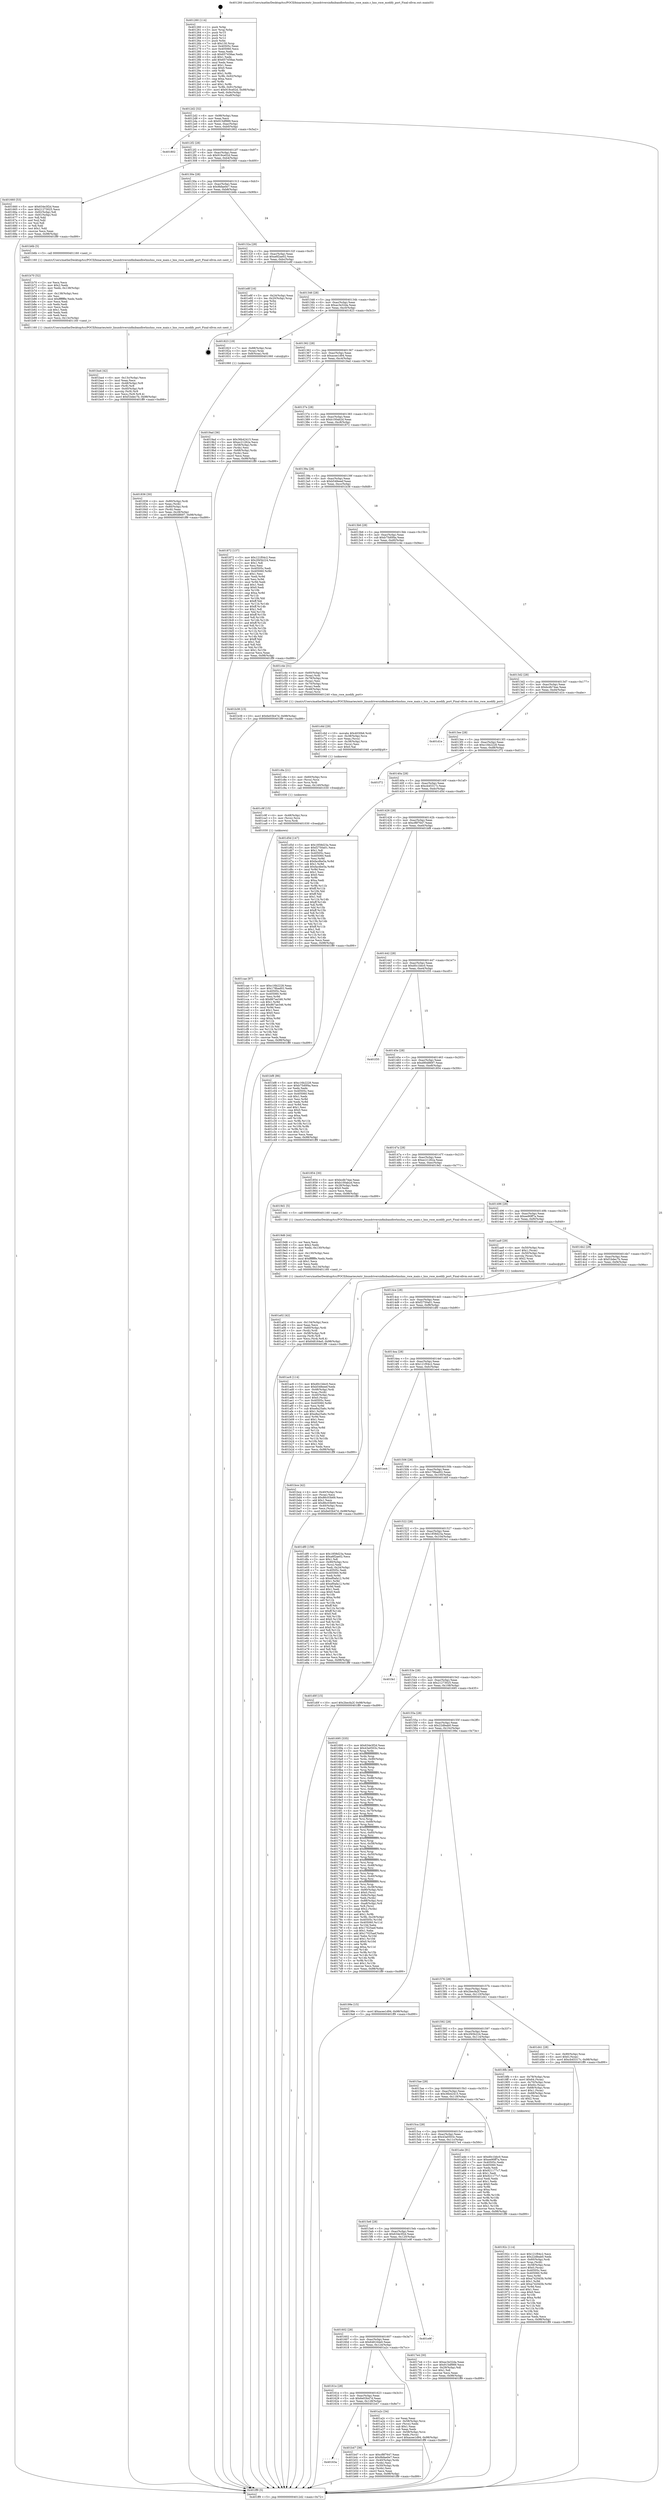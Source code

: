 digraph "0x401260" {
  label = "0x401260 (/mnt/c/Users/mathe/Desktop/tcc/POCII/binaries/extr_linuxdriversinfinibandhwhnshns_roce_main.c_hns_roce_modify_port_Final-ollvm.out::main(0))"
  labelloc = "t"
  node[shape=record]

  Entry [label="",width=0.3,height=0.3,shape=circle,fillcolor=black,style=filled]
  "0x4012d2" [label="{
     0x4012d2 [32]\l
     | [instrs]\l
     &nbsp;&nbsp;0x4012d2 \<+6\>: mov -0x98(%rbp),%eax\l
     &nbsp;&nbsp;0x4012d8 \<+2\>: mov %eax,%ecx\l
     &nbsp;&nbsp;0x4012da \<+6\>: sub $0x915df989,%ecx\l
     &nbsp;&nbsp;0x4012e0 \<+6\>: mov %eax,-0xac(%rbp)\l
     &nbsp;&nbsp;0x4012e6 \<+6\>: mov %ecx,-0xb0(%rbp)\l
     &nbsp;&nbsp;0x4012ec \<+6\>: je 0000000000401802 \<main+0x5a2\>\l
  }"]
  "0x401802" [label="{
     0x401802\l
  }", style=dashed]
  "0x4012f2" [label="{
     0x4012f2 [28]\l
     | [instrs]\l
     &nbsp;&nbsp;0x4012f2 \<+5\>: jmp 00000000004012f7 \<main+0x97\>\l
     &nbsp;&nbsp;0x4012f7 \<+6\>: mov -0xac(%rbp),%eax\l
     &nbsp;&nbsp;0x4012fd \<+5\>: sub $0x919ce02d,%eax\l
     &nbsp;&nbsp;0x401302 \<+6\>: mov %eax,-0xb4(%rbp)\l
     &nbsp;&nbsp;0x401308 \<+6\>: je 0000000000401660 \<main+0x400\>\l
  }"]
  Exit [label="",width=0.3,height=0.3,shape=circle,fillcolor=black,style=filled,peripheries=2]
  "0x401660" [label="{
     0x401660 [53]\l
     | [instrs]\l
     &nbsp;&nbsp;0x401660 \<+5\>: mov $0x634e3f2d,%eax\l
     &nbsp;&nbsp;0x401665 \<+5\>: mov $0x21273025,%ecx\l
     &nbsp;&nbsp;0x40166a \<+6\>: mov -0x92(%rbp),%dl\l
     &nbsp;&nbsp;0x401670 \<+7\>: mov -0x91(%rbp),%sil\l
     &nbsp;&nbsp;0x401677 \<+3\>: mov %dl,%dil\l
     &nbsp;&nbsp;0x40167a \<+3\>: and %sil,%dil\l
     &nbsp;&nbsp;0x40167d \<+3\>: xor %sil,%dl\l
     &nbsp;&nbsp;0x401680 \<+3\>: or %dl,%dil\l
     &nbsp;&nbsp;0x401683 \<+4\>: test $0x1,%dil\l
     &nbsp;&nbsp;0x401687 \<+3\>: cmovne %ecx,%eax\l
     &nbsp;&nbsp;0x40168a \<+6\>: mov %eax,-0x98(%rbp)\l
     &nbsp;&nbsp;0x401690 \<+5\>: jmp 0000000000401ff9 \<main+0xd99\>\l
  }"]
  "0x40130e" [label="{
     0x40130e [28]\l
     | [instrs]\l
     &nbsp;&nbsp;0x40130e \<+5\>: jmp 0000000000401313 \<main+0xb3\>\l
     &nbsp;&nbsp;0x401313 \<+6\>: mov -0xac(%rbp),%eax\l
     &nbsp;&nbsp;0x401319 \<+5\>: sub $0x9bfae0e7,%eax\l
     &nbsp;&nbsp;0x40131e \<+6\>: mov %eax,-0xb8(%rbp)\l
     &nbsp;&nbsp;0x401324 \<+6\>: je 0000000000401b6b \<main+0x90b\>\l
  }"]
  "0x401ff9" [label="{
     0x401ff9 [5]\l
     | [instrs]\l
     &nbsp;&nbsp;0x401ff9 \<+5\>: jmp 00000000004012d2 \<main+0x72\>\l
  }"]
  "0x401260" [label="{
     0x401260 [114]\l
     | [instrs]\l
     &nbsp;&nbsp;0x401260 \<+1\>: push %rbp\l
     &nbsp;&nbsp;0x401261 \<+3\>: mov %rsp,%rbp\l
     &nbsp;&nbsp;0x401264 \<+2\>: push %r15\l
     &nbsp;&nbsp;0x401266 \<+2\>: push %r14\l
     &nbsp;&nbsp;0x401268 \<+2\>: push %r12\l
     &nbsp;&nbsp;0x40126a \<+1\>: push %rbx\l
     &nbsp;&nbsp;0x40126b \<+7\>: sub $0x130,%rsp\l
     &nbsp;&nbsp;0x401272 \<+7\>: mov 0x40505c,%eax\l
     &nbsp;&nbsp;0x401279 \<+7\>: mov 0x405060,%ecx\l
     &nbsp;&nbsp;0x401280 \<+2\>: mov %eax,%edx\l
     &nbsp;&nbsp;0x401282 \<+6\>: sub $0x657458ae,%edx\l
     &nbsp;&nbsp;0x401288 \<+3\>: sub $0x1,%edx\l
     &nbsp;&nbsp;0x40128b \<+6\>: add $0x657458ae,%edx\l
     &nbsp;&nbsp;0x401291 \<+3\>: imul %edx,%eax\l
     &nbsp;&nbsp;0x401294 \<+3\>: and $0x1,%eax\l
     &nbsp;&nbsp;0x401297 \<+3\>: cmp $0x0,%eax\l
     &nbsp;&nbsp;0x40129a \<+4\>: sete %r8b\l
     &nbsp;&nbsp;0x40129e \<+4\>: and $0x1,%r8b\l
     &nbsp;&nbsp;0x4012a2 \<+7\>: mov %r8b,-0x92(%rbp)\l
     &nbsp;&nbsp;0x4012a9 \<+3\>: cmp $0xa,%ecx\l
     &nbsp;&nbsp;0x4012ac \<+4\>: setl %r8b\l
     &nbsp;&nbsp;0x4012b0 \<+4\>: and $0x1,%r8b\l
     &nbsp;&nbsp;0x4012b4 \<+7\>: mov %r8b,-0x91(%rbp)\l
     &nbsp;&nbsp;0x4012bb \<+10\>: movl $0x919ce02d,-0x98(%rbp)\l
     &nbsp;&nbsp;0x4012c5 \<+6\>: mov %edi,-0x9c(%rbp)\l
     &nbsp;&nbsp;0x4012cb \<+7\>: mov %rsi,-0xa8(%rbp)\l
  }"]
  "0x401cae" [label="{
     0x401cae [97]\l
     | [instrs]\l
     &nbsp;&nbsp;0x401cae \<+5\>: mov $0xc16b2228,%eax\l
     &nbsp;&nbsp;0x401cb3 \<+5\>: mov $0x178bad02,%edx\l
     &nbsp;&nbsp;0x401cb8 \<+7\>: mov 0x40505c,%esi\l
     &nbsp;&nbsp;0x401cbf \<+8\>: mov 0x405060,%r8d\l
     &nbsp;&nbsp;0x401cc7 \<+3\>: mov %esi,%r9d\l
     &nbsp;&nbsp;0x401cca \<+7\>: sub $0x867ae346,%r9d\l
     &nbsp;&nbsp;0x401cd1 \<+4\>: sub $0x1,%r9d\l
     &nbsp;&nbsp;0x401cd5 \<+7\>: add $0x867ae346,%r9d\l
     &nbsp;&nbsp;0x401cdc \<+4\>: imul %r9d,%esi\l
     &nbsp;&nbsp;0x401ce0 \<+3\>: and $0x1,%esi\l
     &nbsp;&nbsp;0x401ce3 \<+3\>: cmp $0x0,%esi\l
     &nbsp;&nbsp;0x401ce6 \<+4\>: sete %r10b\l
     &nbsp;&nbsp;0x401cea \<+4\>: cmp $0xa,%r8d\l
     &nbsp;&nbsp;0x401cee \<+4\>: setl %r11b\l
     &nbsp;&nbsp;0x401cf2 \<+3\>: mov %r10b,%bl\l
     &nbsp;&nbsp;0x401cf5 \<+3\>: and %r11b,%bl\l
     &nbsp;&nbsp;0x401cf8 \<+3\>: xor %r11b,%r10b\l
     &nbsp;&nbsp;0x401cfb \<+3\>: or %r10b,%bl\l
     &nbsp;&nbsp;0x401cfe \<+3\>: test $0x1,%bl\l
     &nbsp;&nbsp;0x401d01 \<+3\>: cmovne %edx,%eax\l
     &nbsp;&nbsp;0x401d04 \<+6\>: mov %eax,-0x98(%rbp)\l
     &nbsp;&nbsp;0x401d0a \<+5\>: jmp 0000000000401ff9 \<main+0xd99\>\l
  }"]
  "0x401b6b" [label="{
     0x401b6b [5]\l
     | [instrs]\l
     &nbsp;&nbsp;0x401b6b \<+5\>: call 0000000000401160 \<next_i\>\l
     | [calls]\l
     &nbsp;&nbsp;0x401160 \{1\} (/mnt/c/Users/mathe/Desktop/tcc/POCII/binaries/extr_linuxdriversinfinibandhwhnshns_roce_main.c_hns_roce_modify_port_Final-ollvm.out::next_i)\l
  }"]
  "0x40132a" [label="{
     0x40132a [28]\l
     | [instrs]\l
     &nbsp;&nbsp;0x40132a \<+5\>: jmp 000000000040132f \<main+0xcf\>\l
     &nbsp;&nbsp;0x40132f \<+6\>: mov -0xac(%rbp),%eax\l
     &nbsp;&nbsp;0x401335 \<+5\>: sub $0xa6f2ae02,%eax\l
     &nbsp;&nbsp;0x40133a \<+6\>: mov %eax,-0xbc(%rbp)\l
     &nbsp;&nbsp;0x401340 \<+6\>: je 0000000000401e8f \<main+0xc2f\>\l
  }"]
  "0x401c9f" [label="{
     0x401c9f [15]\l
     | [instrs]\l
     &nbsp;&nbsp;0x401c9f \<+4\>: mov -0x48(%rbp),%rcx\l
     &nbsp;&nbsp;0x401ca3 \<+3\>: mov (%rcx),%rcx\l
     &nbsp;&nbsp;0x401ca6 \<+3\>: mov %rcx,%rdi\l
     &nbsp;&nbsp;0x401ca9 \<+5\>: call 0000000000401030 \<free@plt\>\l
     | [calls]\l
     &nbsp;&nbsp;0x401030 \{1\} (unknown)\l
  }"]
  "0x401e8f" [label="{
     0x401e8f [16]\l
     | [instrs]\l
     &nbsp;&nbsp;0x401e8f \<+3\>: mov -0x24(%rbp),%eax\l
     &nbsp;&nbsp;0x401e92 \<+4\>: lea -0x20(%rbp),%rsp\l
     &nbsp;&nbsp;0x401e96 \<+1\>: pop %rbx\l
     &nbsp;&nbsp;0x401e97 \<+2\>: pop %r12\l
     &nbsp;&nbsp;0x401e99 \<+2\>: pop %r14\l
     &nbsp;&nbsp;0x401e9b \<+2\>: pop %r15\l
     &nbsp;&nbsp;0x401e9d \<+1\>: pop %rbp\l
     &nbsp;&nbsp;0x401e9e \<+1\>: ret\l
  }"]
  "0x401346" [label="{
     0x401346 [28]\l
     | [instrs]\l
     &nbsp;&nbsp;0x401346 \<+5\>: jmp 000000000040134b \<main+0xeb\>\l
     &nbsp;&nbsp;0x40134b \<+6\>: mov -0xac(%rbp),%eax\l
     &nbsp;&nbsp;0x401351 \<+5\>: sub $0xac3e32da,%eax\l
     &nbsp;&nbsp;0x401356 \<+6\>: mov %eax,-0xc0(%rbp)\l
     &nbsp;&nbsp;0x40135c \<+6\>: je 0000000000401823 \<main+0x5c3\>\l
  }"]
  "0x401c8a" [label="{
     0x401c8a [21]\l
     | [instrs]\l
     &nbsp;&nbsp;0x401c8a \<+4\>: mov -0x60(%rbp),%rcx\l
     &nbsp;&nbsp;0x401c8e \<+3\>: mov (%rcx),%rcx\l
     &nbsp;&nbsp;0x401c91 \<+3\>: mov %rcx,%rdi\l
     &nbsp;&nbsp;0x401c94 \<+6\>: mov %eax,-0x140(%rbp)\l
     &nbsp;&nbsp;0x401c9a \<+5\>: call 0000000000401030 \<free@plt\>\l
     | [calls]\l
     &nbsp;&nbsp;0x401030 \{1\} (unknown)\l
  }"]
  "0x401823" [label="{
     0x401823 [19]\l
     | [instrs]\l
     &nbsp;&nbsp;0x401823 \<+7\>: mov -0x88(%rbp),%rax\l
     &nbsp;&nbsp;0x40182a \<+3\>: mov (%rax),%rax\l
     &nbsp;&nbsp;0x40182d \<+4\>: mov 0x8(%rax),%rdi\l
     &nbsp;&nbsp;0x401831 \<+5\>: call 0000000000401060 \<atoi@plt\>\l
     | [calls]\l
     &nbsp;&nbsp;0x401060 \{1\} (unknown)\l
  }"]
  "0x401362" [label="{
     0x401362 [28]\l
     | [instrs]\l
     &nbsp;&nbsp;0x401362 \<+5\>: jmp 0000000000401367 \<main+0x107\>\l
     &nbsp;&nbsp;0x401367 \<+6\>: mov -0xac(%rbp),%eax\l
     &nbsp;&nbsp;0x40136d \<+5\>: sub $0xacee1d94,%eax\l
     &nbsp;&nbsp;0x401372 \<+6\>: mov %eax,-0xc4(%rbp)\l
     &nbsp;&nbsp;0x401378 \<+6\>: je 00000000004019ad \<main+0x74d\>\l
  }"]
  "0x401c6d" [label="{
     0x401c6d [29]\l
     | [instrs]\l
     &nbsp;&nbsp;0x401c6d \<+10\>: movabs $0x4030b6,%rdi\l
     &nbsp;&nbsp;0x401c77 \<+4\>: mov -0x38(%rbp),%rcx\l
     &nbsp;&nbsp;0x401c7b \<+2\>: mov %eax,(%rcx)\l
     &nbsp;&nbsp;0x401c7d \<+4\>: mov -0x38(%rbp),%rcx\l
     &nbsp;&nbsp;0x401c81 \<+2\>: mov (%rcx),%esi\l
     &nbsp;&nbsp;0x401c83 \<+2\>: mov $0x0,%al\l
     &nbsp;&nbsp;0x401c85 \<+5\>: call 0000000000401040 \<printf@plt\>\l
     | [calls]\l
     &nbsp;&nbsp;0x401040 \{1\} (unknown)\l
  }"]
  "0x4019ad" [label="{
     0x4019ad [36]\l
     | [instrs]\l
     &nbsp;&nbsp;0x4019ad \<+5\>: mov $0x36b42415,%eax\l
     &nbsp;&nbsp;0x4019b2 \<+5\>: mov $0xec21262a,%ecx\l
     &nbsp;&nbsp;0x4019b7 \<+4\>: mov -0x58(%rbp),%rdx\l
     &nbsp;&nbsp;0x4019bb \<+2\>: mov (%rdx),%esi\l
     &nbsp;&nbsp;0x4019bd \<+4\>: mov -0x68(%rbp),%rdx\l
     &nbsp;&nbsp;0x4019c1 \<+2\>: cmp (%rdx),%esi\l
     &nbsp;&nbsp;0x4019c3 \<+3\>: cmovl %ecx,%eax\l
     &nbsp;&nbsp;0x4019c6 \<+6\>: mov %eax,-0x98(%rbp)\l
     &nbsp;&nbsp;0x4019cc \<+5\>: jmp 0000000000401ff9 \<main+0xd99\>\l
  }"]
  "0x40137e" [label="{
     0x40137e [28]\l
     | [instrs]\l
     &nbsp;&nbsp;0x40137e \<+5\>: jmp 0000000000401383 \<main+0x123\>\l
     &nbsp;&nbsp;0x401383 \<+6\>: mov -0xac(%rbp),%eax\l
     &nbsp;&nbsp;0x401389 \<+5\>: sub $0xb100ab2d,%eax\l
     &nbsp;&nbsp;0x40138e \<+6\>: mov %eax,-0xc8(%rbp)\l
     &nbsp;&nbsp;0x401394 \<+6\>: je 0000000000401872 \<main+0x612\>\l
  }"]
  "0x401ba4" [label="{
     0x401ba4 [42]\l
     | [instrs]\l
     &nbsp;&nbsp;0x401ba4 \<+6\>: mov -0x13c(%rbp),%ecx\l
     &nbsp;&nbsp;0x401baa \<+3\>: imul %eax,%ecx\l
     &nbsp;&nbsp;0x401bad \<+4\>: mov -0x48(%rbp),%r8\l
     &nbsp;&nbsp;0x401bb1 \<+3\>: mov (%r8),%r8\l
     &nbsp;&nbsp;0x401bb4 \<+4\>: mov -0x40(%rbp),%r9\l
     &nbsp;&nbsp;0x401bb8 \<+3\>: movslq (%r9),%r9\l
     &nbsp;&nbsp;0x401bbb \<+4\>: mov %ecx,(%r8,%r9,4)\l
     &nbsp;&nbsp;0x401bbf \<+10\>: movl $0xf1bdec7b,-0x98(%rbp)\l
     &nbsp;&nbsp;0x401bc9 \<+5\>: jmp 0000000000401ff9 \<main+0xd99\>\l
  }"]
  "0x401872" [label="{
     0x401872 [137]\l
     | [instrs]\l
     &nbsp;&nbsp;0x401872 \<+5\>: mov $0x121f04c2,%eax\l
     &nbsp;&nbsp;0x401877 \<+5\>: mov $0x2f45b224,%ecx\l
     &nbsp;&nbsp;0x40187c \<+2\>: mov $0x1,%dl\l
     &nbsp;&nbsp;0x40187e \<+2\>: xor %esi,%esi\l
     &nbsp;&nbsp;0x401880 \<+7\>: mov 0x40505c,%edi\l
     &nbsp;&nbsp;0x401887 \<+8\>: mov 0x405060,%r8d\l
     &nbsp;&nbsp;0x40188f \<+3\>: sub $0x1,%esi\l
     &nbsp;&nbsp;0x401892 \<+3\>: mov %edi,%r9d\l
     &nbsp;&nbsp;0x401895 \<+3\>: add %esi,%r9d\l
     &nbsp;&nbsp;0x401898 \<+4\>: imul %r9d,%edi\l
     &nbsp;&nbsp;0x40189c \<+3\>: and $0x1,%edi\l
     &nbsp;&nbsp;0x40189f \<+3\>: cmp $0x0,%edi\l
     &nbsp;&nbsp;0x4018a2 \<+4\>: sete %r10b\l
     &nbsp;&nbsp;0x4018a6 \<+4\>: cmp $0xa,%r8d\l
     &nbsp;&nbsp;0x4018aa \<+4\>: setl %r11b\l
     &nbsp;&nbsp;0x4018ae \<+3\>: mov %r10b,%bl\l
     &nbsp;&nbsp;0x4018b1 \<+3\>: xor $0xff,%bl\l
     &nbsp;&nbsp;0x4018b4 \<+3\>: mov %r11b,%r14b\l
     &nbsp;&nbsp;0x4018b7 \<+4\>: xor $0xff,%r14b\l
     &nbsp;&nbsp;0x4018bb \<+3\>: xor $0x1,%dl\l
     &nbsp;&nbsp;0x4018be \<+3\>: mov %bl,%r15b\l
     &nbsp;&nbsp;0x4018c1 \<+4\>: and $0xff,%r15b\l
     &nbsp;&nbsp;0x4018c5 \<+3\>: and %dl,%r10b\l
     &nbsp;&nbsp;0x4018c8 \<+3\>: mov %r14b,%r12b\l
     &nbsp;&nbsp;0x4018cb \<+4\>: and $0xff,%r12b\l
     &nbsp;&nbsp;0x4018cf \<+3\>: and %dl,%r11b\l
     &nbsp;&nbsp;0x4018d2 \<+3\>: or %r10b,%r15b\l
     &nbsp;&nbsp;0x4018d5 \<+3\>: or %r11b,%r12b\l
     &nbsp;&nbsp;0x4018d8 \<+3\>: xor %r12b,%r15b\l
     &nbsp;&nbsp;0x4018db \<+3\>: or %r14b,%bl\l
     &nbsp;&nbsp;0x4018de \<+3\>: xor $0xff,%bl\l
     &nbsp;&nbsp;0x4018e1 \<+3\>: or $0x1,%dl\l
     &nbsp;&nbsp;0x4018e4 \<+2\>: and %dl,%bl\l
     &nbsp;&nbsp;0x4018e6 \<+3\>: or %bl,%r15b\l
     &nbsp;&nbsp;0x4018e9 \<+4\>: test $0x1,%r15b\l
     &nbsp;&nbsp;0x4018ed \<+3\>: cmovne %ecx,%eax\l
     &nbsp;&nbsp;0x4018f0 \<+6\>: mov %eax,-0x98(%rbp)\l
     &nbsp;&nbsp;0x4018f6 \<+5\>: jmp 0000000000401ff9 \<main+0xd99\>\l
  }"]
  "0x40139a" [label="{
     0x40139a [28]\l
     | [instrs]\l
     &nbsp;&nbsp;0x40139a \<+5\>: jmp 000000000040139f \<main+0x13f\>\l
     &nbsp;&nbsp;0x40139f \<+6\>: mov -0xac(%rbp),%eax\l
     &nbsp;&nbsp;0x4013a5 \<+5\>: sub $0xb548eeef,%eax\l
     &nbsp;&nbsp;0x4013aa \<+6\>: mov %eax,-0xcc(%rbp)\l
     &nbsp;&nbsp;0x4013b0 \<+6\>: je 0000000000401b38 \<main+0x8d8\>\l
  }"]
  "0x401b70" [label="{
     0x401b70 [52]\l
     | [instrs]\l
     &nbsp;&nbsp;0x401b70 \<+2\>: xor %ecx,%ecx\l
     &nbsp;&nbsp;0x401b72 \<+5\>: mov $0x2,%edx\l
     &nbsp;&nbsp;0x401b77 \<+6\>: mov %edx,-0x138(%rbp)\l
     &nbsp;&nbsp;0x401b7d \<+1\>: cltd\l
     &nbsp;&nbsp;0x401b7e \<+6\>: mov -0x138(%rbp),%esi\l
     &nbsp;&nbsp;0x401b84 \<+2\>: idiv %esi\l
     &nbsp;&nbsp;0x401b86 \<+6\>: imul $0xfffffffe,%edx,%edx\l
     &nbsp;&nbsp;0x401b8c \<+2\>: mov %ecx,%edi\l
     &nbsp;&nbsp;0x401b8e \<+2\>: sub %edx,%edi\l
     &nbsp;&nbsp;0x401b90 \<+2\>: mov %ecx,%edx\l
     &nbsp;&nbsp;0x401b92 \<+3\>: sub $0x1,%edx\l
     &nbsp;&nbsp;0x401b95 \<+2\>: add %edx,%edi\l
     &nbsp;&nbsp;0x401b97 \<+2\>: sub %edi,%ecx\l
     &nbsp;&nbsp;0x401b99 \<+6\>: mov %ecx,-0x13c(%rbp)\l
     &nbsp;&nbsp;0x401b9f \<+5\>: call 0000000000401160 \<next_i\>\l
     | [calls]\l
     &nbsp;&nbsp;0x401160 \{1\} (/mnt/c/Users/mathe/Desktop/tcc/POCII/binaries/extr_linuxdriversinfinibandhwhnshns_roce_main.c_hns_roce_modify_port_Final-ollvm.out::next_i)\l
  }"]
  "0x401b38" [label="{
     0x401b38 [15]\l
     | [instrs]\l
     &nbsp;&nbsp;0x401b38 \<+10\>: movl $0x6e03b47d,-0x98(%rbp)\l
     &nbsp;&nbsp;0x401b42 \<+5\>: jmp 0000000000401ff9 \<main+0xd99\>\l
  }"]
  "0x4013b6" [label="{
     0x4013b6 [28]\l
     | [instrs]\l
     &nbsp;&nbsp;0x4013b6 \<+5\>: jmp 00000000004013bb \<main+0x15b\>\l
     &nbsp;&nbsp;0x4013bb \<+6\>: mov -0xac(%rbp),%eax\l
     &nbsp;&nbsp;0x4013c1 \<+5\>: sub $0xb75d0f4a,%eax\l
     &nbsp;&nbsp;0x4013c6 \<+6\>: mov %eax,-0xd0(%rbp)\l
     &nbsp;&nbsp;0x4013cc \<+6\>: je 0000000000401c4e \<main+0x9ee\>\l
  }"]
  "0x40163a" [label="{
     0x40163a\l
  }", style=dashed]
  "0x401c4e" [label="{
     0x401c4e [31]\l
     | [instrs]\l
     &nbsp;&nbsp;0x401c4e \<+4\>: mov -0x60(%rbp),%rax\l
     &nbsp;&nbsp;0x401c52 \<+3\>: mov (%rax),%rdi\l
     &nbsp;&nbsp;0x401c55 \<+4\>: mov -0x78(%rbp),%rax\l
     &nbsp;&nbsp;0x401c59 \<+2\>: mov (%rax),%esi\l
     &nbsp;&nbsp;0x401c5b \<+4\>: mov -0x70(%rbp),%rax\l
     &nbsp;&nbsp;0x401c5f \<+2\>: mov (%rax),%edx\l
     &nbsp;&nbsp;0x401c61 \<+4\>: mov -0x48(%rbp),%rax\l
     &nbsp;&nbsp;0x401c65 \<+3\>: mov (%rax),%rcx\l
     &nbsp;&nbsp;0x401c68 \<+5\>: call 0000000000401240 \<hns_roce_modify_port\>\l
     | [calls]\l
     &nbsp;&nbsp;0x401240 \{1\} (/mnt/c/Users/mathe/Desktop/tcc/POCII/binaries/extr_linuxdriversinfinibandhwhnshns_roce_main.c_hns_roce_modify_port_Final-ollvm.out::hns_roce_modify_port)\l
  }"]
  "0x4013d2" [label="{
     0x4013d2 [28]\l
     | [instrs]\l
     &nbsp;&nbsp;0x4013d2 \<+5\>: jmp 00000000004013d7 \<main+0x177\>\l
     &nbsp;&nbsp;0x4013d7 \<+6\>: mov -0xac(%rbp),%eax\l
     &nbsp;&nbsp;0x4013dd \<+5\>: sub $0xbcdb74ae,%eax\l
     &nbsp;&nbsp;0x4013e2 \<+6\>: mov %eax,-0xd4(%rbp)\l
     &nbsp;&nbsp;0x4013e8 \<+6\>: je 0000000000401d1e \<main+0xabe\>\l
  }"]
  "0x401b47" [label="{
     0x401b47 [36]\l
     | [instrs]\l
     &nbsp;&nbsp;0x401b47 \<+5\>: mov $0xcf8f7647,%eax\l
     &nbsp;&nbsp;0x401b4c \<+5\>: mov $0x9bfae0e7,%ecx\l
     &nbsp;&nbsp;0x401b51 \<+4\>: mov -0x40(%rbp),%rdx\l
     &nbsp;&nbsp;0x401b55 \<+2\>: mov (%rdx),%esi\l
     &nbsp;&nbsp;0x401b57 \<+4\>: mov -0x50(%rbp),%rdx\l
     &nbsp;&nbsp;0x401b5b \<+2\>: cmp (%rdx),%esi\l
     &nbsp;&nbsp;0x401b5d \<+3\>: cmovl %ecx,%eax\l
     &nbsp;&nbsp;0x401b60 \<+6\>: mov %eax,-0x98(%rbp)\l
     &nbsp;&nbsp;0x401b66 \<+5\>: jmp 0000000000401ff9 \<main+0xd99\>\l
  }"]
  "0x401d1e" [label="{
     0x401d1e\l
  }", style=dashed]
  "0x4013ee" [label="{
     0x4013ee [28]\l
     | [instrs]\l
     &nbsp;&nbsp;0x4013ee \<+5\>: jmp 00000000004013f3 \<main+0x193\>\l
     &nbsp;&nbsp;0x4013f3 \<+6\>: mov -0xac(%rbp),%eax\l
     &nbsp;&nbsp;0x4013f9 \<+5\>: sub $0xc16b2228,%eax\l
     &nbsp;&nbsp;0x4013fe \<+6\>: mov %eax,-0xd8(%rbp)\l
     &nbsp;&nbsp;0x401404 \<+6\>: je 0000000000401f72 \<main+0xd12\>\l
  }"]
  "0x401ac6" [label="{
     0x401ac6 [114]\l
     | [instrs]\l
     &nbsp;&nbsp;0x401ac6 \<+5\>: mov $0xd0c1bbc0,%ecx\l
     &nbsp;&nbsp;0x401acb \<+5\>: mov $0xb548eeef,%edx\l
     &nbsp;&nbsp;0x401ad0 \<+4\>: mov -0x48(%rbp),%rdi\l
     &nbsp;&nbsp;0x401ad4 \<+3\>: mov %rax,(%rdi)\l
     &nbsp;&nbsp;0x401ad7 \<+4\>: mov -0x40(%rbp),%rax\l
     &nbsp;&nbsp;0x401adb \<+6\>: movl $0x0,(%rax)\l
     &nbsp;&nbsp;0x401ae1 \<+7\>: mov 0x40505c,%esi\l
     &nbsp;&nbsp;0x401ae8 \<+8\>: mov 0x405060,%r8d\l
     &nbsp;&nbsp;0x401af0 \<+3\>: mov %esi,%r9d\l
     &nbsp;&nbsp;0x401af3 \<+7\>: sub $0xe8a25a6c,%r9d\l
     &nbsp;&nbsp;0x401afa \<+4\>: sub $0x1,%r9d\l
     &nbsp;&nbsp;0x401afe \<+7\>: add $0xe8a25a6c,%r9d\l
     &nbsp;&nbsp;0x401b05 \<+4\>: imul %r9d,%esi\l
     &nbsp;&nbsp;0x401b09 \<+3\>: and $0x1,%esi\l
     &nbsp;&nbsp;0x401b0c \<+3\>: cmp $0x0,%esi\l
     &nbsp;&nbsp;0x401b0f \<+4\>: sete %r10b\l
     &nbsp;&nbsp;0x401b13 \<+4\>: cmp $0xa,%r8d\l
     &nbsp;&nbsp;0x401b17 \<+4\>: setl %r11b\l
     &nbsp;&nbsp;0x401b1b \<+3\>: mov %r10b,%bl\l
     &nbsp;&nbsp;0x401b1e \<+3\>: and %r11b,%bl\l
     &nbsp;&nbsp;0x401b21 \<+3\>: xor %r11b,%r10b\l
     &nbsp;&nbsp;0x401b24 \<+3\>: or %r10b,%bl\l
     &nbsp;&nbsp;0x401b27 \<+3\>: test $0x1,%bl\l
     &nbsp;&nbsp;0x401b2a \<+3\>: cmovne %edx,%ecx\l
     &nbsp;&nbsp;0x401b2d \<+6\>: mov %ecx,-0x98(%rbp)\l
     &nbsp;&nbsp;0x401b33 \<+5\>: jmp 0000000000401ff9 \<main+0xd99\>\l
  }"]
  "0x401f72" [label="{
     0x401f72\l
  }", style=dashed]
  "0x40140a" [label="{
     0x40140a [28]\l
     | [instrs]\l
     &nbsp;&nbsp;0x40140a \<+5\>: jmp 000000000040140f \<main+0x1af\>\l
     &nbsp;&nbsp;0x40140f \<+6\>: mov -0xac(%rbp),%eax\l
     &nbsp;&nbsp;0x401415 \<+5\>: sub $0xcb45317c,%eax\l
     &nbsp;&nbsp;0x40141a \<+6\>: mov %eax,-0xdc(%rbp)\l
     &nbsp;&nbsp;0x401420 \<+6\>: je 0000000000401d5d \<main+0xafd\>\l
  }"]
  "0x40161e" [label="{
     0x40161e [28]\l
     | [instrs]\l
     &nbsp;&nbsp;0x40161e \<+5\>: jmp 0000000000401623 \<main+0x3c3\>\l
     &nbsp;&nbsp;0x401623 \<+6\>: mov -0xac(%rbp),%eax\l
     &nbsp;&nbsp;0x401629 \<+5\>: sub $0x6e03b47d,%eax\l
     &nbsp;&nbsp;0x40162e \<+6\>: mov %eax,-0x128(%rbp)\l
     &nbsp;&nbsp;0x401634 \<+6\>: je 0000000000401b47 \<main+0x8e7\>\l
  }"]
  "0x401d5d" [label="{
     0x401d5d [147]\l
     | [instrs]\l
     &nbsp;&nbsp;0x401d5d \<+5\>: mov $0x1858d23a,%eax\l
     &nbsp;&nbsp;0x401d62 \<+5\>: mov $0xf2750a01,%ecx\l
     &nbsp;&nbsp;0x401d67 \<+2\>: mov $0x1,%dl\l
     &nbsp;&nbsp;0x401d69 \<+7\>: mov 0x40505c,%esi\l
     &nbsp;&nbsp;0x401d70 \<+7\>: mov 0x405060,%edi\l
     &nbsp;&nbsp;0x401d77 \<+3\>: mov %esi,%r8d\l
     &nbsp;&nbsp;0x401d7a \<+7\>: sub $0xfacdbe5a,%r8d\l
     &nbsp;&nbsp;0x401d81 \<+4\>: sub $0x1,%r8d\l
     &nbsp;&nbsp;0x401d85 \<+7\>: add $0xfacdbe5a,%r8d\l
     &nbsp;&nbsp;0x401d8c \<+4\>: imul %r8d,%esi\l
     &nbsp;&nbsp;0x401d90 \<+3\>: and $0x1,%esi\l
     &nbsp;&nbsp;0x401d93 \<+3\>: cmp $0x0,%esi\l
     &nbsp;&nbsp;0x401d96 \<+4\>: sete %r9b\l
     &nbsp;&nbsp;0x401d9a \<+3\>: cmp $0xa,%edi\l
     &nbsp;&nbsp;0x401d9d \<+4\>: setl %r10b\l
     &nbsp;&nbsp;0x401da1 \<+3\>: mov %r9b,%r11b\l
     &nbsp;&nbsp;0x401da4 \<+4\>: xor $0xff,%r11b\l
     &nbsp;&nbsp;0x401da8 \<+3\>: mov %r10b,%bl\l
     &nbsp;&nbsp;0x401dab \<+3\>: xor $0xff,%bl\l
     &nbsp;&nbsp;0x401dae \<+3\>: xor $0x1,%dl\l
     &nbsp;&nbsp;0x401db1 \<+3\>: mov %r11b,%r14b\l
     &nbsp;&nbsp;0x401db4 \<+4\>: and $0xff,%r14b\l
     &nbsp;&nbsp;0x401db8 \<+3\>: and %dl,%r9b\l
     &nbsp;&nbsp;0x401dbb \<+3\>: mov %bl,%r15b\l
     &nbsp;&nbsp;0x401dbe \<+4\>: and $0xff,%r15b\l
     &nbsp;&nbsp;0x401dc2 \<+3\>: and %dl,%r10b\l
     &nbsp;&nbsp;0x401dc5 \<+3\>: or %r9b,%r14b\l
     &nbsp;&nbsp;0x401dc8 \<+3\>: or %r10b,%r15b\l
     &nbsp;&nbsp;0x401dcb \<+3\>: xor %r15b,%r14b\l
     &nbsp;&nbsp;0x401dce \<+3\>: or %bl,%r11b\l
     &nbsp;&nbsp;0x401dd1 \<+4\>: xor $0xff,%r11b\l
     &nbsp;&nbsp;0x401dd5 \<+3\>: or $0x1,%dl\l
     &nbsp;&nbsp;0x401dd8 \<+3\>: and %dl,%r11b\l
     &nbsp;&nbsp;0x401ddb \<+3\>: or %r11b,%r14b\l
     &nbsp;&nbsp;0x401dde \<+4\>: test $0x1,%r14b\l
     &nbsp;&nbsp;0x401de2 \<+3\>: cmovne %ecx,%eax\l
     &nbsp;&nbsp;0x401de5 \<+6\>: mov %eax,-0x98(%rbp)\l
     &nbsp;&nbsp;0x401deb \<+5\>: jmp 0000000000401ff9 \<main+0xd99\>\l
  }"]
  "0x401426" [label="{
     0x401426 [28]\l
     | [instrs]\l
     &nbsp;&nbsp;0x401426 \<+5\>: jmp 000000000040142b \<main+0x1cb\>\l
     &nbsp;&nbsp;0x40142b \<+6\>: mov -0xac(%rbp),%eax\l
     &nbsp;&nbsp;0x401431 \<+5\>: sub $0xcf8f7647,%eax\l
     &nbsp;&nbsp;0x401436 \<+6\>: mov %eax,-0xe0(%rbp)\l
     &nbsp;&nbsp;0x40143c \<+6\>: je 0000000000401bf8 \<main+0x998\>\l
  }"]
  "0x401a2c" [label="{
     0x401a2c [34]\l
     | [instrs]\l
     &nbsp;&nbsp;0x401a2c \<+2\>: xor %eax,%eax\l
     &nbsp;&nbsp;0x401a2e \<+4\>: mov -0x58(%rbp),%rcx\l
     &nbsp;&nbsp;0x401a32 \<+2\>: mov (%rcx),%edx\l
     &nbsp;&nbsp;0x401a34 \<+3\>: sub $0x1,%eax\l
     &nbsp;&nbsp;0x401a37 \<+2\>: sub %eax,%edx\l
     &nbsp;&nbsp;0x401a39 \<+4\>: mov -0x58(%rbp),%rcx\l
     &nbsp;&nbsp;0x401a3d \<+2\>: mov %edx,(%rcx)\l
     &nbsp;&nbsp;0x401a3f \<+10\>: movl $0xacee1d94,-0x98(%rbp)\l
     &nbsp;&nbsp;0x401a49 \<+5\>: jmp 0000000000401ff9 \<main+0xd99\>\l
  }"]
  "0x401bf8" [label="{
     0x401bf8 [86]\l
     | [instrs]\l
     &nbsp;&nbsp;0x401bf8 \<+5\>: mov $0xc16b2228,%eax\l
     &nbsp;&nbsp;0x401bfd \<+5\>: mov $0xb75d0f4a,%ecx\l
     &nbsp;&nbsp;0x401c02 \<+2\>: xor %edx,%edx\l
     &nbsp;&nbsp;0x401c04 \<+7\>: mov 0x40505c,%esi\l
     &nbsp;&nbsp;0x401c0b \<+7\>: mov 0x405060,%edi\l
     &nbsp;&nbsp;0x401c12 \<+3\>: sub $0x1,%edx\l
     &nbsp;&nbsp;0x401c15 \<+3\>: mov %esi,%r8d\l
     &nbsp;&nbsp;0x401c18 \<+3\>: add %edx,%r8d\l
     &nbsp;&nbsp;0x401c1b \<+4\>: imul %r8d,%esi\l
     &nbsp;&nbsp;0x401c1f \<+3\>: and $0x1,%esi\l
     &nbsp;&nbsp;0x401c22 \<+3\>: cmp $0x0,%esi\l
     &nbsp;&nbsp;0x401c25 \<+4\>: sete %r9b\l
     &nbsp;&nbsp;0x401c29 \<+3\>: cmp $0xa,%edi\l
     &nbsp;&nbsp;0x401c2c \<+4\>: setl %r10b\l
     &nbsp;&nbsp;0x401c30 \<+3\>: mov %r9b,%r11b\l
     &nbsp;&nbsp;0x401c33 \<+3\>: and %r10b,%r11b\l
     &nbsp;&nbsp;0x401c36 \<+3\>: xor %r10b,%r9b\l
     &nbsp;&nbsp;0x401c39 \<+3\>: or %r9b,%r11b\l
     &nbsp;&nbsp;0x401c3c \<+4\>: test $0x1,%r11b\l
     &nbsp;&nbsp;0x401c40 \<+3\>: cmovne %ecx,%eax\l
     &nbsp;&nbsp;0x401c43 \<+6\>: mov %eax,-0x98(%rbp)\l
     &nbsp;&nbsp;0x401c49 \<+5\>: jmp 0000000000401ff9 \<main+0xd99\>\l
  }"]
  "0x401442" [label="{
     0x401442 [28]\l
     | [instrs]\l
     &nbsp;&nbsp;0x401442 \<+5\>: jmp 0000000000401447 \<main+0x1e7\>\l
     &nbsp;&nbsp;0x401447 \<+6\>: mov -0xac(%rbp),%eax\l
     &nbsp;&nbsp;0x40144d \<+5\>: sub $0xd0c1bbc0,%eax\l
     &nbsp;&nbsp;0x401452 \<+6\>: mov %eax,-0xe4(%rbp)\l
     &nbsp;&nbsp;0x401458 \<+6\>: je 0000000000401f35 \<main+0xcd5\>\l
  }"]
  "0x401602" [label="{
     0x401602 [28]\l
     | [instrs]\l
     &nbsp;&nbsp;0x401602 \<+5\>: jmp 0000000000401607 \<main+0x3a7\>\l
     &nbsp;&nbsp;0x401607 \<+6\>: mov -0xac(%rbp),%eax\l
     &nbsp;&nbsp;0x40160d \<+5\>: sub $0x648164e0,%eax\l
     &nbsp;&nbsp;0x401612 \<+6\>: mov %eax,-0x124(%rbp)\l
     &nbsp;&nbsp;0x401618 \<+6\>: je 0000000000401a2c \<main+0x7cc\>\l
  }"]
  "0x401f35" [label="{
     0x401f35\l
  }", style=dashed]
  "0x40145e" [label="{
     0x40145e [28]\l
     | [instrs]\l
     &nbsp;&nbsp;0x40145e \<+5\>: jmp 0000000000401463 \<main+0x203\>\l
     &nbsp;&nbsp;0x401463 \<+6\>: mov -0xac(%rbp),%eax\l
     &nbsp;&nbsp;0x401469 \<+5\>: sub $0xd90d8697,%eax\l
     &nbsp;&nbsp;0x40146e \<+6\>: mov %eax,-0xe8(%rbp)\l
     &nbsp;&nbsp;0x401474 \<+6\>: je 0000000000401854 \<main+0x5f4\>\l
  }"]
  "0x401e9f" [label="{
     0x401e9f\l
  }", style=dashed]
  "0x401854" [label="{
     0x401854 [30]\l
     | [instrs]\l
     &nbsp;&nbsp;0x401854 \<+5\>: mov $0xbcdb74ae,%eax\l
     &nbsp;&nbsp;0x401859 \<+5\>: mov $0xb100ab2d,%ecx\l
     &nbsp;&nbsp;0x40185e \<+3\>: mov -0x28(%rbp),%edx\l
     &nbsp;&nbsp;0x401861 \<+3\>: cmp $0x0,%edx\l
     &nbsp;&nbsp;0x401864 \<+3\>: cmove %ecx,%eax\l
     &nbsp;&nbsp;0x401867 \<+6\>: mov %eax,-0x98(%rbp)\l
     &nbsp;&nbsp;0x40186d \<+5\>: jmp 0000000000401ff9 \<main+0xd99\>\l
  }"]
  "0x40147a" [label="{
     0x40147a [28]\l
     | [instrs]\l
     &nbsp;&nbsp;0x40147a \<+5\>: jmp 000000000040147f \<main+0x21f\>\l
     &nbsp;&nbsp;0x40147f \<+6\>: mov -0xac(%rbp),%eax\l
     &nbsp;&nbsp;0x401485 \<+5\>: sub $0xec21262a,%eax\l
     &nbsp;&nbsp;0x40148a \<+6\>: mov %eax,-0xec(%rbp)\l
     &nbsp;&nbsp;0x401490 \<+6\>: je 00000000004019d1 \<main+0x771\>\l
  }"]
  "0x401a02" [label="{
     0x401a02 [42]\l
     | [instrs]\l
     &nbsp;&nbsp;0x401a02 \<+6\>: mov -0x134(%rbp),%ecx\l
     &nbsp;&nbsp;0x401a08 \<+3\>: imul %eax,%ecx\l
     &nbsp;&nbsp;0x401a0b \<+4\>: mov -0x60(%rbp),%rdi\l
     &nbsp;&nbsp;0x401a0f \<+3\>: mov (%rdi),%rdi\l
     &nbsp;&nbsp;0x401a12 \<+4\>: mov -0x58(%rbp),%r8\l
     &nbsp;&nbsp;0x401a16 \<+3\>: movslq (%r8),%r8\l
     &nbsp;&nbsp;0x401a19 \<+4\>: mov %ecx,(%rdi,%r8,4)\l
     &nbsp;&nbsp;0x401a1d \<+10\>: movl $0x648164e0,-0x98(%rbp)\l
     &nbsp;&nbsp;0x401a27 \<+5\>: jmp 0000000000401ff9 \<main+0xd99\>\l
  }"]
  "0x4019d1" [label="{
     0x4019d1 [5]\l
     | [instrs]\l
     &nbsp;&nbsp;0x4019d1 \<+5\>: call 0000000000401160 \<next_i\>\l
     | [calls]\l
     &nbsp;&nbsp;0x401160 \{1\} (/mnt/c/Users/mathe/Desktop/tcc/POCII/binaries/extr_linuxdriversinfinibandhwhnshns_roce_main.c_hns_roce_modify_port_Final-ollvm.out::next_i)\l
  }"]
  "0x401496" [label="{
     0x401496 [28]\l
     | [instrs]\l
     &nbsp;&nbsp;0x401496 \<+5\>: jmp 000000000040149b \<main+0x23b\>\l
     &nbsp;&nbsp;0x40149b \<+6\>: mov -0xac(%rbp),%eax\l
     &nbsp;&nbsp;0x4014a1 \<+5\>: sub $0xee90ff7a,%eax\l
     &nbsp;&nbsp;0x4014a6 \<+6\>: mov %eax,-0xf0(%rbp)\l
     &nbsp;&nbsp;0x4014ac \<+6\>: je 0000000000401aa9 \<main+0x849\>\l
  }"]
  "0x4019d6" [label="{
     0x4019d6 [44]\l
     | [instrs]\l
     &nbsp;&nbsp;0x4019d6 \<+2\>: xor %ecx,%ecx\l
     &nbsp;&nbsp;0x4019d8 \<+5\>: mov $0x2,%edx\l
     &nbsp;&nbsp;0x4019dd \<+6\>: mov %edx,-0x130(%rbp)\l
     &nbsp;&nbsp;0x4019e3 \<+1\>: cltd\l
     &nbsp;&nbsp;0x4019e4 \<+6\>: mov -0x130(%rbp),%esi\l
     &nbsp;&nbsp;0x4019ea \<+2\>: idiv %esi\l
     &nbsp;&nbsp;0x4019ec \<+6\>: imul $0xfffffffe,%edx,%edx\l
     &nbsp;&nbsp;0x4019f2 \<+3\>: sub $0x1,%ecx\l
     &nbsp;&nbsp;0x4019f5 \<+2\>: sub %ecx,%edx\l
     &nbsp;&nbsp;0x4019f7 \<+6\>: mov %edx,-0x134(%rbp)\l
     &nbsp;&nbsp;0x4019fd \<+5\>: call 0000000000401160 \<next_i\>\l
     | [calls]\l
     &nbsp;&nbsp;0x401160 \{1\} (/mnt/c/Users/mathe/Desktop/tcc/POCII/binaries/extr_linuxdriversinfinibandhwhnshns_roce_main.c_hns_roce_modify_port_Final-ollvm.out::next_i)\l
  }"]
  "0x401aa9" [label="{
     0x401aa9 [29]\l
     | [instrs]\l
     &nbsp;&nbsp;0x401aa9 \<+4\>: mov -0x50(%rbp),%rax\l
     &nbsp;&nbsp;0x401aad \<+6\>: movl $0x1,(%rax)\l
     &nbsp;&nbsp;0x401ab3 \<+4\>: mov -0x50(%rbp),%rax\l
     &nbsp;&nbsp;0x401ab7 \<+3\>: movslq (%rax),%rax\l
     &nbsp;&nbsp;0x401aba \<+4\>: shl $0x2,%rax\l
     &nbsp;&nbsp;0x401abe \<+3\>: mov %rax,%rdi\l
     &nbsp;&nbsp;0x401ac1 \<+5\>: call 0000000000401050 \<malloc@plt\>\l
     | [calls]\l
     &nbsp;&nbsp;0x401050 \{1\} (unknown)\l
  }"]
  "0x4014b2" [label="{
     0x4014b2 [28]\l
     | [instrs]\l
     &nbsp;&nbsp;0x4014b2 \<+5\>: jmp 00000000004014b7 \<main+0x257\>\l
     &nbsp;&nbsp;0x4014b7 \<+6\>: mov -0xac(%rbp),%eax\l
     &nbsp;&nbsp;0x4014bd \<+5\>: sub $0xf1bdec7b,%eax\l
     &nbsp;&nbsp;0x4014c2 \<+6\>: mov %eax,-0xf4(%rbp)\l
     &nbsp;&nbsp;0x4014c8 \<+6\>: je 0000000000401bce \<main+0x96e\>\l
  }"]
  "0x40192c" [label="{
     0x40192c [114]\l
     | [instrs]\l
     &nbsp;&nbsp;0x40192c \<+5\>: mov $0x121f04c2,%ecx\l
     &nbsp;&nbsp;0x401931 \<+5\>: mov $0x22dfeab0,%edx\l
     &nbsp;&nbsp;0x401936 \<+4\>: mov -0x60(%rbp),%rdi\l
     &nbsp;&nbsp;0x40193a \<+3\>: mov %rax,(%rdi)\l
     &nbsp;&nbsp;0x40193d \<+4\>: mov -0x58(%rbp),%rax\l
     &nbsp;&nbsp;0x401941 \<+6\>: movl $0x0,(%rax)\l
     &nbsp;&nbsp;0x401947 \<+7\>: mov 0x40505c,%esi\l
     &nbsp;&nbsp;0x40194e \<+8\>: mov 0x405060,%r8d\l
     &nbsp;&nbsp;0x401956 \<+3\>: mov %esi,%r9d\l
     &nbsp;&nbsp;0x401959 \<+7\>: sub $0xa7420d3b,%r9d\l
     &nbsp;&nbsp;0x401960 \<+4\>: sub $0x1,%r9d\l
     &nbsp;&nbsp;0x401964 \<+7\>: add $0xa7420d3b,%r9d\l
     &nbsp;&nbsp;0x40196b \<+4\>: imul %r9d,%esi\l
     &nbsp;&nbsp;0x40196f \<+3\>: and $0x1,%esi\l
     &nbsp;&nbsp;0x401972 \<+3\>: cmp $0x0,%esi\l
     &nbsp;&nbsp;0x401975 \<+4\>: sete %r10b\l
     &nbsp;&nbsp;0x401979 \<+4\>: cmp $0xa,%r8d\l
     &nbsp;&nbsp;0x40197d \<+4\>: setl %r11b\l
     &nbsp;&nbsp;0x401981 \<+3\>: mov %r10b,%bl\l
     &nbsp;&nbsp;0x401984 \<+3\>: and %r11b,%bl\l
     &nbsp;&nbsp;0x401987 \<+3\>: xor %r11b,%r10b\l
     &nbsp;&nbsp;0x40198a \<+3\>: or %r10b,%bl\l
     &nbsp;&nbsp;0x40198d \<+3\>: test $0x1,%bl\l
     &nbsp;&nbsp;0x401990 \<+3\>: cmovne %edx,%ecx\l
     &nbsp;&nbsp;0x401993 \<+6\>: mov %ecx,-0x98(%rbp)\l
     &nbsp;&nbsp;0x401999 \<+5\>: jmp 0000000000401ff9 \<main+0xd99\>\l
  }"]
  "0x401bce" [label="{
     0x401bce [42]\l
     | [instrs]\l
     &nbsp;&nbsp;0x401bce \<+4\>: mov -0x40(%rbp),%rax\l
     &nbsp;&nbsp;0x401bd2 \<+2\>: mov (%rax),%ecx\l
     &nbsp;&nbsp;0x401bd4 \<+6\>: sub $0x86c03b69,%ecx\l
     &nbsp;&nbsp;0x401bda \<+3\>: add $0x1,%ecx\l
     &nbsp;&nbsp;0x401bdd \<+6\>: add $0x86c03b69,%ecx\l
     &nbsp;&nbsp;0x401be3 \<+4\>: mov -0x40(%rbp),%rax\l
     &nbsp;&nbsp;0x401be7 \<+2\>: mov %ecx,(%rax)\l
     &nbsp;&nbsp;0x401be9 \<+10\>: movl $0x6e03b47d,-0x98(%rbp)\l
     &nbsp;&nbsp;0x401bf3 \<+5\>: jmp 0000000000401ff9 \<main+0xd99\>\l
  }"]
  "0x4014ce" [label="{
     0x4014ce [28]\l
     | [instrs]\l
     &nbsp;&nbsp;0x4014ce \<+5\>: jmp 00000000004014d3 \<main+0x273\>\l
     &nbsp;&nbsp;0x4014d3 \<+6\>: mov -0xac(%rbp),%eax\l
     &nbsp;&nbsp;0x4014d9 \<+5\>: sub $0xf2750a01,%eax\l
     &nbsp;&nbsp;0x4014de \<+6\>: mov %eax,-0xf8(%rbp)\l
     &nbsp;&nbsp;0x4014e4 \<+6\>: je 0000000000401df0 \<main+0xb90\>\l
  }"]
  "0x401836" [label="{
     0x401836 [30]\l
     | [instrs]\l
     &nbsp;&nbsp;0x401836 \<+4\>: mov -0x80(%rbp),%rdi\l
     &nbsp;&nbsp;0x40183a \<+2\>: mov %eax,(%rdi)\l
     &nbsp;&nbsp;0x40183c \<+4\>: mov -0x80(%rbp),%rdi\l
     &nbsp;&nbsp;0x401840 \<+2\>: mov (%rdi),%eax\l
     &nbsp;&nbsp;0x401842 \<+3\>: mov %eax,-0x28(%rbp)\l
     &nbsp;&nbsp;0x401845 \<+10\>: movl $0xd90d8697,-0x98(%rbp)\l
     &nbsp;&nbsp;0x40184f \<+5\>: jmp 0000000000401ff9 \<main+0xd99\>\l
  }"]
  "0x401df0" [label="{
     0x401df0 [159]\l
     | [instrs]\l
     &nbsp;&nbsp;0x401df0 \<+5\>: mov $0x1858d23a,%eax\l
     &nbsp;&nbsp;0x401df5 \<+5\>: mov $0xa6f2ae02,%ecx\l
     &nbsp;&nbsp;0x401dfa \<+2\>: mov $0x1,%dl\l
     &nbsp;&nbsp;0x401dfc \<+7\>: mov -0x90(%rbp),%rsi\l
     &nbsp;&nbsp;0x401e03 \<+2\>: mov (%rsi),%edi\l
     &nbsp;&nbsp;0x401e05 \<+3\>: mov %edi,-0x24(%rbp)\l
     &nbsp;&nbsp;0x401e08 \<+7\>: mov 0x40505c,%edi\l
     &nbsp;&nbsp;0x401e0f \<+8\>: mov 0x405060,%r8d\l
     &nbsp;&nbsp;0x401e17 \<+3\>: mov %edi,%r9d\l
     &nbsp;&nbsp;0x401e1a \<+7\>: sub $0xef0afa12,%r9d\l
     &nbsp;&nbsp;0x401e21 \<+4\>: sub $0x1,%r9d\l
     &nbsp;&nbsp;0x401e25 \<+7\>: add $0xef0afa12,%r9d\l
     &nbsp;&nbsp;0x401e2c \<+4\>: imul %r9d,%edi\l
     &nbsp;&nbsp;0x401e30 \<+3\>: and $0x1,%edi\l
     &nbsp;&nbsp;0x401e33 \<+3\>: cmp $0x0,%edi\l
     &nbsp;&nbsp;0x401e36 \<+4\>: sete %r10b\l
     &nbsp;&nbsp;0x401e3a \<+4\>: cmp $0xa,%r8d\l
     &nbsp;&nbsp;0x401e3e \<+4\>: setl %r11b\l
     &nbsp;&nbsp;0x401e42 \<+3\>: mov %r10b,%bl\l
     &nbsp;&nbsp;0x401e45 \<+3\>: xor $0xff,%bl\l
     &nbsp;&nbsp;0x401e48 \<+3\>: mov %r11b,%r14b\l
     &nbsp;&nbsp;0x401e4b \<+4\>: xor $0xff,%r14b\l
     &nbsp;&nbsp;0x401e4f \<+3\>: xor $0x0,%dl\l
     &nbsp;&nbsp;0x401e52 \<+3\>: mov %bl,%r15b\l
     &nbsp;&nbsp;0x401e55 \<+4\>: and $0x0,%r15b\l
     &nbsp;&nbsp;0x401e59 \<+3\>: and %dl,%r10b\l
     &nbsp;&nbsp;0x401e5c \<+3\>: mov %r14b,%r12b\l
     &nbsp;&nbsp;0x401e5f \<+4\>: and $0x0,%r12b\l
     &nbsp;&nbsp;0x401e63 \<+3\>: and %dl,%r11b\l
     &nbsp;&nbsp;0x401e66 \<+3\>: or %r10b,%r15b\l
     &nbsp;&nbsp;0x401e69 \<+3\>: or %r11b,%r12b\l
     &nbsp;&nbsp;0x401e6c \<+3\>: xor %r12b,%r15b\l
     &nbsp;&nbsp;0x401e6f \<+3\>: or %r14b,%bl\l
     &nbsp;&nbsp;0x401e72 \<+3\>: xor $0xff,%bl\l
     &nbsp;&nbsp;0x401e75 \<+3\>: or $0x0,%dl\l
     &nbsp;&nbsp;0x401e78 \<+2\>: and %dl,%bl\l
     &nbsp;&nbsp;0x401e7a \<+3\>: or %bl,%r15b\l
     &nbsp;&nbsp;0x401e7d \<+4\>: test $0x1,%r15b\l
     &nbsp;&nbsp;0x401e81 \<+3\>: cmovne %ecx,%eax\l
     &nbsp;&nbsp;0x401e84 \<+6\>: mov %eax,-0x98(%rbp)\l
     &nbsp;&nbsp;0x401e8a \<+5\>: jmp 0000000000401ff9 \<main+0xd99\>\l
  }"]
  "0x4014ea" [label="{
     0x4014ea [28]\l
     | [instrs]\l
     &nbsp;&nbsp;0x4014ea \<+5\>: jmp 00000000004014ef \<main+0x28f\>\l
     &nbsp;&nbsp;0x4014ef \<+6\>: mov -0xac(%rbp),%eax\l
     &nbsp;&nbsp;0x4014f5 \<+5\>: sub $0x121f04c2,%eax\l
     &nbsp;&nbsp;0x4014fa \<+6\>: mov %eax,-0xfc(%rbp)\l
     &nbsp;&nbsp;0x401500 \<+6\>: je 0000000000401ee4 \<main+0xc84\>\l
  }"]
  "0x4015e6" [label="{
     0x4015e6 [28]\l
     | [instrs]\l
     &nbsp;&nbsp;0x4015e6 \<+5\>: jmp 00000000004015eb \<main+0x38b\>\l
     &nbsp;&nbsp;0x4015eb \<+6\>: mov -0xac(%rbp),%eax\l
     &nbsp;&nbsp;0x4015f1 \<+5\>: sub $0x634e3f2d,%eax\l
     &nbsp;&nbsp;0x4015f6 \<+6\>: mov %eax,-0x120(%rbp)\l
     &nbsp;&nbsp;0x4015fc \<+6\>: je 0000000000401e9f \<main+0xc3f\>\l
  }"]
  "0x401ee4" [label="{
     0x401ee4\l
  }", style=dashed]
  "0x401506" [label="{
     0x401506 [28]\l
     | [instrs]\l
     &nbsp;&nbsp;0x401506 \<+5\>: jmp 000000000040150b \<main+0x2ab\>\l
     &nbsp;&nbsp;0x40150b \<+6\>: mov -0xac(%rbp),%eax\l
     &nbsp;&nbsp;0x401511 \<+5\>: sub $0x178bad02,%eax\l
     &nbsp;&nbsp;0x401516 \<+6\>: mov %eax,-0x100(%rbp)\l
     &nbsp;&nbsp;0x40151c \<+6\>: je 0000000000401d0f \<main+0xaaf\>\l
  }"]
  "0x4017e4" [label="{
     0x4017e4 [30]\l
     | [instrs]\l
     &nbsp;&nbsp;0x4017e4 \<+5\>: mov $0xac3e32da,%eax\l
     &nbsp;&nbsp;0x4017e9 \<+5\>: mov $0x915df989,%ecx\l
     &nbsp;&nbsp;0x4017ee \<+3\>: mov -0x29(%rbp),%dl\l
     &nbsp;&nbsp;0x4017f1 \<+3\>: test $0x1,%dl\l
     &nbsp;&nbsp;0x4017f4 \<+3\>: cmovne %ecx,%eax\l
     &nbsp;&nbsp;0x4017f7 \<+6\>: mov %eax,-0x98(%rbp)\l
     &nbsp;&nbsp;0x4017fd \<+5\>: jmp 0000000000401ff9 \<main+0xd99\>\l
  }"]
  "0x401d0f" [label="{
     0x401d0f [15]\l
     | [instrs]\l
     &nbsp;&nbsp;0x401d0f \<+10\>: movl $0x2becfa2f,-0x98(%rbp)\l
     &nbsp;&nbsp;0x401d19 \<+5\>: jmp 0000000000401ff9 \<main+0xd99\>\l
  }"]
  "0x401522" [label="{
     0x401522 [28]\l
     | [instrs]\l
     &nbsp;&nbsp;0x401522 \<+5\>: jmp 0000000000401527 \<main+0x2c7\>\l
     &nbsp;&nbsp;0x401527 \<+6\>: mov -0xac(%rbp),%eax\l
     &nbsp;&nbsp;0x40152d \<+5\>: sub $0x1858d23a,%eax\l
     &nbsp;&nbsp;0x401532 \<+6\>: mov %eax,-0x104(%rbp)\l
     &nbsp;&nbsp;0x401538 \<+6\>: je 0000000000401fe1 \<main+0xd81\>\l
  }"]
  "0x4015ca" [label="{
     0x4015ca [28]\l
     | [instrs]\l
     &nbsp;&nbsp;0x4015ca \<+5\>: jmp 00000000004015cf \<main+0x36f\>\l
     &nbsp;&nbsp;0x4015cf \<+6\>: mov -0xac(%rbp),%eax\l
     &nbsp;&nbsp;0x4015d5 \<+5\>: sub $0x43a0503c,%eax\l
     &nbsp;&nbsp;0x4015da \<+6\>: mov %eax,-0x11c(%rbp)\l
     &nbsp;&nbsp;0x4015e0 \<+6\>: je 00000000004017e4 \<main+0x584\>\l
  }"]
  "0x401fe1" [label="{
     0x401fe1\l
  }", style=dashed]
  "0x40153e" [label="{
     0x40153e [28]\l
     | [instrs]\l
     &nbsp;&nbsp;0x40153e \<+5\>: jmp 0000000000401543 \<main+0x2e3\>\l
     &nbsp;&nbsp;0x401543 \<+6\>: mov -0xac(%rbp),%eax\l
     &nbsp;&nbsp;0x401549 \<+5\>: sub $0x21273025,%eax\l
     &nbsp;&nbsp;0x40154e \<+6\>: mov %eax,-0x108(%rbp)\l
     &nbsp;&nbsp;0x401554 \<+6\>: je 0000000000401695 \<main+0x435\>\l
  }"]
  "0x401a4e" [label="{
     0x401a4e [91]\l
     | [instrs]\l
     &nbsp;&nbsp;0x401a4e \<+5\>: mov $0xd0c1bbc0,%eax\l
     &nbsp;&nbsp;0x401a53 \<+5\>: mov $0xee90ff7a,%ecx\l
     &nbsp;&nbsp;0x401a58 \<+7\>: mov 0x40505c,%edx\l
     &nbsp;&nbsp;0x401a5f \<+7\>: mov 0x405060,%esi\l
     &nbsp;&nbsp;0x401a66 \<+2\>: mov %edx,%edi\l
     &nbsp;&nbsp;0x401a68 \<+6\>: sub $0x921177c7,%edi\l
     &nbsp;&nbsp;0x401a6e \<+3\>: sub $0x1,%edi\l
     &nbsp;&nbsp;0x401a71 \<+6\>: add $0x921177c7,%edi\l
     &nbsp;&nbsp;0x401a77 \<+3\>: imul %edi,%edx\l
     &nbsp;&nbsp;0x401a7a \<+3\>: and $0x1,%edx\l
     &nbsp;&nbsp;0x401a7d \<+3\>: cmp $0x0,%edx\l
     &nbsp;&nbsp;0x401a80 \<+4\>: sete %r8b\l
     &nbsp;&nbsp;0x401a84 \<+3\>: cmp $0xa,%esi\l
     &nbsp;&nbsp;0x401a87 \<+4\>: setl %r9b\l
     &nbsp;&nbsp;0x401a8b \<+3\>: mov %r8b,%r10b\l
     &nbsp;&nbsp;0x401a8e \<+3\>: and %r9b,%r10b\l
     &nbsp;&nbsp;0x401a91 \<+3\>: xor %r9b,%r8b\l
     &nbsp;&nbsp;0x401a94 \<+3\>: or %r8b,%r10b\l
     &nbsp;&nbsp;0x401a97 \<+4\>: test $0x1,%r10b\l
     &nbsp;&nbsp;0x401a9b \<+3\>: cmovne %ecx,%eax\l
     &nbsp;&nbsp;0x401a9e \<+6\>: mov %eax,-0x98(%rbp)\l
     &nbsp;&nbsp;0x401aa4 \<+5\>: jmp 0000000000401ff9 \<main+0xd99\>\l
  }"]
  "0x401695" [label="{
     0x401695 [335]\l
     | [instrs]\l
     &nbsp;&nbsp;0x401695 \<+5\>: mov $0x634e3f2d,%eax\l
     &nbsp;&nbsp;0x40169a \<+5\>: mov $0x43a0503c,%ecx\l
     &nbsp;&nbsp;0x40169f \<+3\>: mov %rsp,%rdx\l
     &nbsp;&nbsp;0x4016a2 \<+4\>: add $0xfffffffffffffff0,%rdx\l
     &nbsp;&nbsp;0x4016a6 \<+3\>: mov %rdx,%rsp\l
     &nbsp;&nbsp;0x4016a9 \<+7\>: mov %rdx,-0x90(%rbp)\l
     &nbsp;&nbsp;0x4016b0 \<+3\>: mov %rsp,%rdx\l
     &nbsp;&nbsp;0x4016b3 \<+4\>: add $0xfffffffffffffff0,%rdx\l
     &nbsp;&nbsp;0x4016b7 \<+3\>: mov %rdx,%rsp\l
     &nbsp;&nbsp;0x4016ba \<+3\>: mov %rsp,%rsi\l
     &nbsp;&nbsp;0x4016bd \<+4\>: add $0xfffffffffffffff0,%rsi\l
     &nbsp;&nbsp;0x4016c1 \<+3\>: mov %rsi,%rsp\l
     &nbsp;&nbsp;0x4016c4 \<+7\>: mov %rsi,-0x88(%rbp)\l
     &nbsp;&nbsp;0x4016cb \<+3\>: mov %rsp,%rsi\l
     &nbsp;&nbsp;0x4016ce \<+4\>: add $0xfffffffffffffff0,%rsi\l
     &nbsp;&nbsp;0x4016d2 \<+3\>: mov %rsi,%rsp\l
     &nbsp;&nbsp;0x4016d5 \<+4\>: mov %rsi,-0x80(%rbp)\l
     &nbsp;&nbsp;0x4016d9 \<+3\>: mov %rsp,%rsi\l
     &nbsp;&nbsp;0x4016dc \<+4\>: add $0xfffffffffffffff0,%rsi\l
     &nbsp;&nbsp;0x4016e0 \<+3\>: mov %rsi,%rsp\l
     &nbsp;&nbsp;0x4016e3 \<+4\>: mov %rsi,-0x78(%rbp)\l
     &nbsp;&nbsp;0x4016e7 \<+3\>: mov %rsp,%rsi\l
     &nbsp;&nbsp;0x4016ea \<+4\>: add $0xfffffffffffffff0,%rsi\l
     &nbsp;&nbsp;0x4016ee \<+3\>: mov %rsi,%rsp\l
     &nbsp;&nbsp;0x4016f1 \<+4\>: mov %rsi,-0x70(%rbp)\l
     &nbsp;&nbsp;0x4016f5 \<+3\>: mov %rsp,%rsi\l
     &nbsp;&nbsp;0x4016f8 \<+4\>: add $0xfffffffffffffff0,%rsi\l
     &nbsp;&nbsp;0x4016fc \<+3\>: mov %rsi,%rsp\l
     &nbsp;&nbsp;0x4016ff \<+4\>: mov %rsi,-0x68(%rbp)\l
     &nbsp;&nbsp;0x401703 \<+3\>: mov %rsp,%rsi\l
     &nbsp;&nbsp;0x401706 \<+4\>: add $0xfffffffffffffff0,%rsi\l
     &nbsp;&nbsp;0x40170a \<+3\>: mov %rsi,%rsp\l
     &nbsp;&nbsp;0x40170d \<+4\>: mov %rsi,-0x60(%rbp)\l
     &nbsp;&nbsp;0x401711 \<+3\>: mov %rsp,%rsi\l
     &nbsp;&nbsp;0x401714 \<+4\>: add $0xfffffffffffffff0,%rsi\l
     &nbsp;&nbsp;0x401718 \<+3\>: mov %rsi,%rsp\l
     &nbsp;&nbsp;0x40171b \<+4\>: mov %rsi,-0x58(%rbp)\l
     &nbsp;&nbsp;0x40171f \<+3\>: mov %rsp,%rsi\l
     &nbsp;&nbsp;0x401722 \<+4\>: add $0xfffffffffffffff0,%rsi\l
     &nbsp;&nbsp;0x401726 \<+3\>: mov %rsi,%rsp\l
     &nbsp;&nbsp;0x401729 \<+4\>: mov %rsi,-0x50(%rbp)\l
     &nbsp;&nbsp;0x40172d \<+3\>: mov %rsp,%rsi\l
     &nbsp;&nbsp;0x401730 \<+4\>: add $0xfffffffffffffff0,%rsi\l
     &nbsp;&nbsp;0x401734 \<+3\>: mov %rsi,%rsp\l
     &nbsp;&nbsp;0x401737 \<+4\>: mov %rsi,-0x48(%rbp)\l
     &nbsp;&nbsp;0x40173b \<+3\>: mov %rsp,%rsi\l
     &nbsp;&nbsp;0x40173e \<+4\>: add $0xfffffffffffffff0,%rsi\l
     &nbsp;&nbsp;0x401742 \<+3\>: mov %rsi,%rsp\l
     &nbsp;&nbsp;0x401745 \<+4\>: mov %rsi,-0x40(%rbp)\l
     &nbsp;&nbsp;0x401749 \<+3\>: mov %rsp,%rsi\l
     &nbsp;&nbsp;0x40174c \<+4\>: add $0xfffffffffffffff0,%rsi\l
     &nbsp;&nbsp;0x401750 \<+3\>: mov %rsi,%rsp\l
     &nbsp;&nbsp;0x401753 \<+4\>: mov %rsi,-0x38(%rbp)\l
     &nbsp;&nbsp;0x401757 \<+7\>: mov -0x90(%rbp),%rsi\l
     &nbsp;&nbsp;0x40175e \<+6\>: movl $0x0,(%rsi)\l
     &nbsp;&nbsp;0x401764 \<+6\>: mov -0x9c(%rbp),%edi\l
     &nbsp;&nbsp;0x40176a \<+2\>: mov %edi,(%rdx)\l
     &nbsp;&nbsp;0x40176c \<+7\>: mov -0x88(%rbp),%rsi\l
     &nbsp;&nbsp;0x401773 \<+7\>: mov -0xa8(%rbp),%r8\l
     &nbsp;&nbsp;0x40177a \<+3\>: mov %r8,(%rsi)\l
     &nbsp;&nbsp;0x40177d \<+3\>: cmpl $0x2,(%rdx)\l
     &nbsp;&nbsp;0x401780 \<+4\>: setne %r9b\l
     &nbsp;&nbsp;0x401784 \<+4\>: and $0x1,%r9b\l
     &nbsp;&nbsp;0x401788 \<+4\>: mov %r9b,-0x29(%rbp)\l
     &nbsp;&nbsp;0x40178c \<+8\>: mov 0x40505c,%r10d\l
     &nbsp;&nbsp;0x401794 \<+8\>: mov 0x405060,%r11d\l
     &nbsp;&nbsp;0x40179c \<+3\>: mov %r10d,%ebx\l
     &nbsp;&nbsp;0x40179f \<+6\>: sub $0x17025aef,%ebx\l
     &nbsp;&nbsp;0x4017a5 \<+3\>: sub $0x1,%ebx\l
     &nbsp;&nbsp;0x4017a8 \<+6\>: add $0x17025aef,%ebx\l
     &nbsp;&nbsp;0x4017ae \<+4\>: imul %ebx,%r10d\l
     &nbsp;&nbsp;0x4017b2 \<+4\>: and $0x1,%r10d\l
     &nbsp;&nbsp;0x4017b6 \<+4\>: cmp $0x0,%r10d\l
     &nbsp;&nbsp;0x4017ba \<+4\>: sete %r9b\l
     &nbsp;&nbsp;0x4017be \<+4\>: cmp $0xa,%r11d\l
     &nbsp;&nbsp;0x4017c2 \<+4\>: setl %r14b\l
     &nbsp;&nbsp;0x4017c6 \<+3\>: mov %r9b,%r15b\l
     &nbsp;&nbsp;0x4017c9 \<+3\>: and %r14b,%r15b\l
     &nbsp;&nbsp;0x4017cc \<+3\>: xor %r14b,%r9b\l
     &nbsp;&nbsp;0x4017cf \<+3\>: or %r9b,%r15b\l
     &nbsp;&nbsp;0x4017d2 \<+4\>: test $0x1,%r15b\l
     &nbsp;&nbsp;0x4017d6 \<+3\>: cmovne %ecx,%eax\l
     &nbsp;&nbsp;0x4017d9 \<+6\>: mov %eax,-0x98(%rbp)\l
     &nbsp;&nbsp;0x4017df \<+5\>: jmp 0000000000401ff9 \<main+0xd99\>\l
  }"]
  "0x40155a" [label="{
     0x40155a [28]\l
     | [instrs]\l
     &nbsp;&nbsp;0x40155a \<+5\>: jmp 000000000040155f \<main+0x2ff\>\l
     &nbsp;&nbsp;0x40155f \<+6\>: mov -0xac(%rbp),%eax\l
     &nbsp;&nbsp;0x401565 \<+5\>: sub $0x22dfeab0,%eax\l
     &nbsp;&nbsp;0x40156a \<+6\>: mov %eax,-0x10c(%rbp)\l
     &nbsp;&nbsp;0x401570 \<+6\>: je 000000000040199e \<main+0x73e\>\l
  }"]
  "0x4015ae" [label="{
     0x4015ae [28]\l
     | [instrs]\l
     &nbsp;&nbsp;0x4015ae \<+5\>: jmp 00000000004015b3 \<main+0x353\>\l
     &nbsp;&nbsp;0x4015b3 \<+6\>: mov -0xac(%rbp),%eax\l
     &nbsp;&nbsp;0x4015b9 \<+5\>: sub $0x36b42415,%eax\l
     &nbsp;&nbsp;0x4015be \<+6\>: mov %eax,-0x118(%rbp)\l
     &nbsp;&nbsp;0x4015c4 \<+6\>: je 0000000000401a4e \<main+0x7ee\>\l
  }"]
  "0x4018fb" [label="{
     0x4018fb [49]\l
     | [instrs]\l
     &nbsp;&nbsp;0x4018fb \<+4\>: mov -0x78(%rbp),%rax\l
     &nbsp;&nbsp;0x4018ff \<+6\>: movl $0x64,(%rax)\l
     &nbsp;&nbsp;0x401905 \<+4\>: mov -0x70(%rbp),%rax\l
     &nbsp;&nbsp;0x401909 \<+6\>: movl $0x64,(%rax)\l
     &nbsp;&nbsp;0x40190f \<+4\>: mov -0x68(%rbp),%rax\l
     &nbsp;&nbsp;0x401913 \<+6\>: movl $0x1,(%rax)\l
     &nbsp;&nbsp;0x401919 \<+4\>: mov -0x68(%rbp),%rax\l
     &nbsp;&nbsp;0x40191d \<+3\>: movslq (%rax),%rax\l
     &nbsp;&nbsp;0x401920 \<+4\>: shl $0x2,%rax\l
     &nbsp;&nbsp;0x401924 \<+3\>: mov %rax,%rdi\l
     &nbsp;&nbsp;0x401927 \<+5\>: call 0000000000401050 \<malloc@plt\>\l
     | [calls]\l
     &nbsp;&nbsp;0x401050 \{1\} (unknown)\l
  }"]
  "0x40199e" [label="{
     0x40199e [15]\l
     | [instrs]\l
     &nbsp;&nbsp;0x40199e \<+10\>: movl $0xacee1d94,-0x98(%rbp)\l
     &nbsp;&nbsp;0x4019a8 \<+5\>: jmp 0000000000401ff9 \<main+0xd99\>\l
  }"]
  "0x401576" [label="{
     0x401576 [28]\l
     | [instrs]\l
     &nbsp;&nbsp;0x401576 \<+5\>: jmp 000000000040157b \<main+0x31b\>\l
     &nbsp;&nbsp;0x40157b \<+6\>: mov -0xac(%rbp),%eax\l
     &nbsp;&nbsp;0x401581 \<+5\>: sub $0x2becfa2f,%eax\l
     &nbsp;&nbsp;0x401586 \<+6\>: mov %eax,-0x110(%rbp)\l
     &nbsp;&nbsp;0x40158c \<+6\>: je 0000000000401d41 \<main+0xae1\>\l
  }"]
  "0x401592" [label="{
     0x401592 [28]\l
     | [instrs]\l
     &nbsp;&nbsp;0x401592 \<+5\>: jmp 0000000000401597 \<main+0x337\>\l
     &nbsp;&nbsp;0x401597 \<+6\>: mov -0xac(%rbp),%eax\l
     &nbsp;&nbsp;0x40159d \<+5\>: sub $0x2f45b224,%eax\l
     &nbsp;&nbsp;0x4015a2 \<+6\>: mov %eax,-0x114(%rbp)\l
     &nbsp;&nbsp;0x4015a8 \<+6\>: je 00000000004018fb \<main+0x69b\>\l
  }"]
  "0x401d41" [label="{
     0x401d41 [28]\l
     | [instrs]\l
     &nbsp;&nbsp;0x401d41 \<+7\>: mov -0x90(%rbp),%rax\l
     &nbsp;&nbsp;0x401d48 \<+6\>: movl $0x0,(%rax)\l
     &nbsp;&nbsp;0x401d4e \<+10\>: movl $0xcb45317c,-0x98(%rbp)\l
     &nbsp;&nbsp;0x401d58 \<+5\>: jmp 0000000000401ff9 \<main+0xd99\>\l
  }"]
  Entry -> "0x401260" [label=" 1"]
  "0x4012d2" -> "0x401802" [label=" 0"]
  "0x4012d2" -> "0x4012f2" [label=" 26"]
  "0x401e8f" -> Exit [label=" 1"]
  "0x4012f2" -> "0x401660" [label=" 1"]
  "0x4012f2" -> "0x40130e" [label=" 25"]
  "0x401660" -> "0x401ff9" [label=" 1"]
  "0x401260" -> "0x4012d2" [label=" 1"]
  "0x401ff9" -> "0x4012d2" [label=" 25"]
  "0x401df0" -> "0x401ff9" [label=" 1"]
  "0x40130e" -> "0x401b6b" [label=" 1"]
  "0x40130e" -> "0x40132a" [label=" 24"]
  "0x401d5d" -> "0x401ff9" [label=" 1"]
  "0x40132a" -> "0x401e8f" [label=" 1"]
  "0x40132a" -> "0x401346" [label=" 23"]
  "0x401d41" -> "0x401ff9" [label=" 1"]
  "0x401346" -> "0x401823" [label=" 1"]
  "0x401346" -> "0x401362" [label=" 22"]
  "0x401d0f" -> "0x401ff9" [label=" 1"]
  "0x401362" -> "0x4019ad" [label=" 2"]
  "0x401362" -> "0x40137e" [label=" 20"]
  "0x401cae" -> "0x401ff9" [label=" 1"]
  "0x40137e" -> "0x401872" [label=" 1"]
  "0x40137e" -> "0x40139a" [label=" 19"]
  "0x401c9f" -> "0x401cae" [label=" 1"]
  "0x40139a" -> "0x401b38" [label=" 1"]
  "0x40139a" -> "0x4013b6" [label=" 18"]
  "0x401c8a" -> "0x401c9f" [label=" 1"]
  "0x4013b6" -> "0x401c4e" [label=" 1"]
  "0x4013b6" -> "0x4013d2" [label=" 17"]
  "0x401c6d" -> "0x401c8a" [label=" 1"]
  "0x4013d2" -> "0x401d1e" [label=" 0"]
  "0x4013d2" -> "0x4013ee" [label=" 17"]
  "0x401c4e" -> "0x401c6d" [label=" 1"]
  "0x4013ee" -> "0x401f72" [label=" 0"]
  "0x4013ee" -> "0x40140a" [label=" 17"]
  "0x401bce" -> "0x401ff9" [label=" 1"]
  "0x40140a" -> "0x401d5d" [label=" 1"]
  "0x40140a" -> "0x401426" [label=" 16"]
  "0x401ba4" -> "0x401ff9" [label=" 1"]
  "0x401426" -> "0x401bf8" [label=" 1"]
  "0x401426" -> "0x401442" [label=" 15"]
  "0x401b70" -> "0x401ba4" [label=" 1"]
  "0x401442" -> "0x401f35" [label=" 0"]
  "0x401442" -> "0x40145e" [label=" 15"]
  "0x401b47" -> "0x401ff9" [label=" 2"]
  "0x40145e" -> "0x401854" [label=" 1"]
  "0x40145e" -> "0x40147a" [label=" 14"]
  "0x40161e" -> "0x40163a" [label=" 0"]
  "0x40147a" -> "0x4019d1" [label=" 1"]
  "0x40147a" -> "0x401496" [label=" 13"]
  "0x401bf8" -> "0x401ff9" [label=" 1"]
  "0x401496" -> "0x401aa9" [label=" 1"]
  "0x401496" -> "0x4014b2" [label=" 12"]
  "0x401b38" -> "0x401ff9" [label=" 1"]
  "0x4014b2" -> "0x401bce" [label=" 1"]
  "0x4014b2" -> "0x4014ce" [label=" 11"]
  "0x401ac6" -> "0x401ff9" [label=" 1"]
  "0x4014ce" -> "0x401df0" [label=" 1"]
  "0x4014ce" -> "0x4014ea" [label=" 10"]
  "0x401aa9" -> "0x401ac6" [label=" 1"]
  "0x4014ea" -> "0x401ee4" [label=" 0"]
  "0x4014ea" -> "0x401506" [label=" 10"]
  "0x401a4e" -> "0x401ff9" [label=" 1"]
  "0x401506" -> "0x401d0f" [label=" 1"]
  "0x401506" -> "0x401522" [label=" 9"]
  "0x401a2c" -> "0x401ff9" [label=" 1"]
  "0x401522" -> "0x401fe1" [label=" 0"]
  "0x401522" -> "0x40153e" [label=" 9"]
  "0x401602" -> "0x401a2c" [label=" 1"]
  "0x40153e" -> "0x401695" [label=" 1"]
  "0x40153e" -> "0x40155a" [label=" 8"]
  "0x401b6b" -> "0x401b70" [label=" 1"]
  "0x401695" -> "0x401ff9" [label=" 1"]
  "0x4015e6" -> "0x401e9f" [label=" 0"]
  "0x40155a" -> "0x40199e" [label=" 1"]
  "0x40155a" -> "0x401576" [label=" 7"]
  "0x40161e" -> "0x401b47" [label=" 2"]
  "0x401576" -> "0x401d41" [label=" 1"]
  "0x401576" -> "0x401592" [label=" 6"]
  "0x401a02" -> "0x401ff9" [label=" 1"]
  "0x401592" -> "0x4018fb" [label=" 1"]
  "0x401592" -> "0x4015ae" [label=" 5"]
  "0x4015e6" -> "0x401602" [label=" 3"]
  "0x4015ae" -> "0x401a4e" [label=" 1"]
  "0x4015ae" -> "0x4015ca" [label=" 4"]
  "0x401602" -> "0x40161e" [label=" 2"]
  "0x4015ca" -> "0x4017e4" [label=" 1"]
  "0x4015ca" -> "0x4015e6" [label=" 3"]
  "0x4017e4" -> "0x401ff9" [label=" 1"]
  "0x401823" -> "0x401836" [label=" 1"]
  "0x401836" -> "0x401ff9" [label=" 1"]
  "0x401854" -> "0x401ff9" [label=" 1"]
  "0x401872" -> "0x401ff9" [label=" 1"]
  "0x4018fb" -> "0x40192c" [label=" 1"]
  "0x40192c" -> "0x401ff9" [label=" 1"]
  "0x40199e" -> "0x401ff9" [label=" 1"]
  "0x4019ad" -> "0x401ff9" [label=" 2"]
  "0x4019d1" -> "0x4019d6" [label=" 1"]
  "0x4019d6" -> "0x401a02" [label=" 1"]
}
